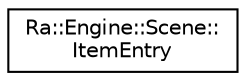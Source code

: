 digraph "Graphical Class Hierarchy"
{
 // INTERACTIVE_SVG=YES
 // LATEX_PDF_SIZE
  edge [fontname="Helvetica",fontsize="10",labelfontname="Helvetica",labelfontsize="10"];
  node [fontname="Helvetica",fontsize="10",shape=record];
  rankdir="LR";
  Node0 [label="Ra::Engine::Scene::\lItemEntry",height=0.2,width=0.4,color="black", fillcolor="white", style="filled",URL="$structRa_1_1Engine_1_1Scene_1_1ItemEntry.html",tooltip=" "];
}
